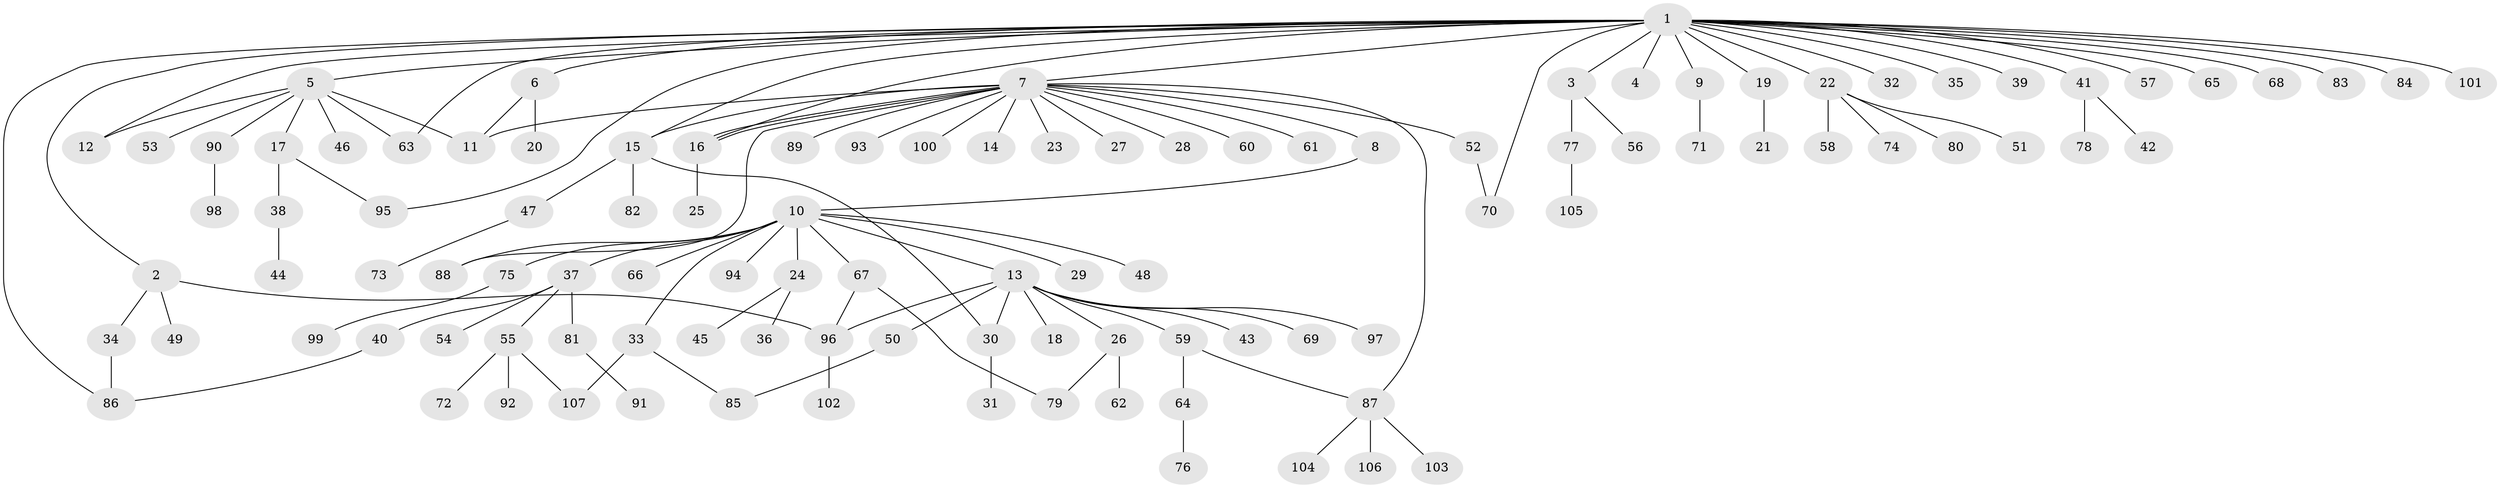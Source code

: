 // Generated by graph-tools (version 1.1) at 2025/35/03/09/25 02:35:22]
// undirected, 107 vertices, 125 edges
graph export_dot {
graph [start="1"]
  node [color=gray90,style=filled];
  1;
  2;
  3;
  4;
  5;
  6;
  7;
  8;
  9;
  10;
  11;
  12;
  13;
  14;
  15;
  16;
  17;
  18;
  19;
  20;
  21;
  22;
  23;
  24;
  25;
  26;
  27;
  28;
  29;
  30;
  31;
  32;
  33;
  34;
  35;
  36;
  37;
  38;
  39;
  40;
  41;
  42;
  43;
  44;
  45;
  46;
  47;
  48;
  49;
  50;
  51;
  52;
  53;
  54;
  55;
  56;
  57;
  58;
  59;
  60;
  61;
  62;
  63;
  64;
  65;
  66;
  67;
  68;
  69;
  70;
  71;
  72;
  73;
  74;
  75;
  76;
  77;
  78;
  79;
  80;
  81;
  82;
  83;
  84;
  85;
  86;
  87;
  88;
  89;
  90;
  91;
  92;
  93;
  94;
  95;
  96;
  97;
  98;
  99;
  100;
  101;
  102;
  103;
  104;
  105;
  106;
  107;
  1 -- 2;
  1 -- 3;
  1 -- 4;
  1 -- 5;
  1 -- 6;
  1 -- 7;
  1 -- 9;
  1 -- 12;
  1 -- 15;
  1 -- 16;
  1 -- 19;
  1 -- 22;
  1 -- 32;
  1 -- 35;
  1 -- 39;
  1 -- 41;
  1 -- 57;
  1 -- 63;
  1 -- 65;
  1 -- 68;
  1 -- 70;
  1 -- 83;
  1 -- 84;
  1 -- 86;
  1 -- 95;
  1 -- 101;
  2 -- 34;
  2 -- 49;
  2 -- 96;
  3 -- 56;
  3 -- 77;
  5 -- 11;
  5 -- 12;
  5 -- 17;
  5 -- 46;
  5 -- 53;
  5 -- 63;
  5 -- 90;
  6 -- 11;
  6 -- 20;
  7 -- 8;
  7 -- 11;
  7 -- 14;
  7 -- 15;
  7 -- 16;
  7 -- 16;
  7 -- 23;
  7 -- 27;
  7 -- 28;
  7 -- 52;
  7 -- 60;
  7 -- 61;
  7 -- 87;
  7 -- 88;
  7 -- 89;
  7 -- 93;
  7 -- 100;
  8 -- 10;
  9 -- 71;
  10 -- 13;
  10 -- 24;
  10 -- 29;
  10 -- 33;
  10 -- 37;
  10 -- 48;
  10 -- 66;
  10 -- 67;
  10 -- 75;
  10 -- 88;
  10 -- 94;
  13 -- 18;
  13 -- 26;
  13 -- 30;
  13 -- 43;
  13 -- 50;
  13 -- 59;
  13 -- 69;
  13 -- 96;
  13 -- 97;
  15 -- 30;
  15 -- 47;
  15 -- 82;
  16 -- 25;
  17 -- 38;
  17 -- 95;
  19 -- 21;
  22 -- 51;
  22 -- 58;
  22 -- 74;
  22 -- 80;
  24 -- 36;
  24 -- 45;
  26 -- 62;
  26 -- 79;
  30 -- 31;
  33 -- 85;
  33 -- 107;
  34 -- 86;
  37 -- 40;
  37 -- 54;
  37 -- 55;
  37 -- 81;
  38 -- 44;
  40 -- 86;
  41 -- 42;
  41 -- 78;
  47 -- 73;
  50 -- 85;
  52 -- 70;
  55 -- 72;
  55 -- 92;
  55 -- 107;
  59 -- 64;
  59 -- 87;
  64 -- 76;
  67 -- 79;
  67 -- 96;
  75 -- 99;
  77 -- 105;
  81 -- 91;
  87 -- 103;
  87 -- 104;
  87 -- 106;
  90 -- 98;
  96 -- 102;
}
